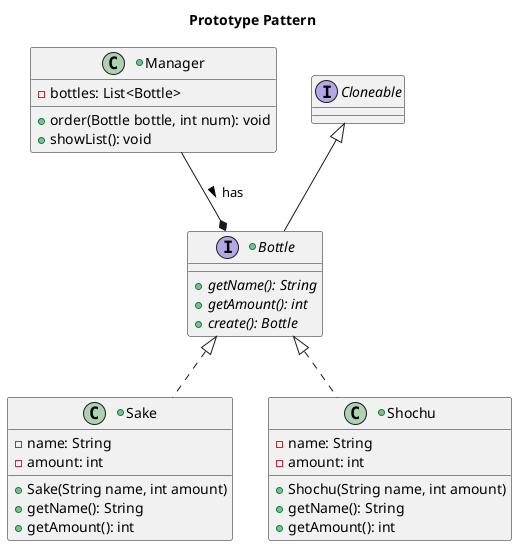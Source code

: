 @startuml

title Prototype Pattern

Manager --* Bottle:> has

+class Manager{
    -bottles: List<Bottle>
    +order(Bottle bottle, int num): void
    +showList(): void

}

+interface Bottle extends Cloneable{
    +{abstract}getName(): String
    +{abstract}getAmount(): int
    +{abstract}create(): Bottle
}

+class Sake implements Bottle{
    -name: String
    -amount: int

    +Sake(String name, int amount)
    +getName(): String
    +getAmount(): int
}

+class Shochu implements Bottle{
    -name: String
    -amount: int

    +Shochu(String name, int amount)
    +getName(): String
    +getAmount(): int
}

@enduml